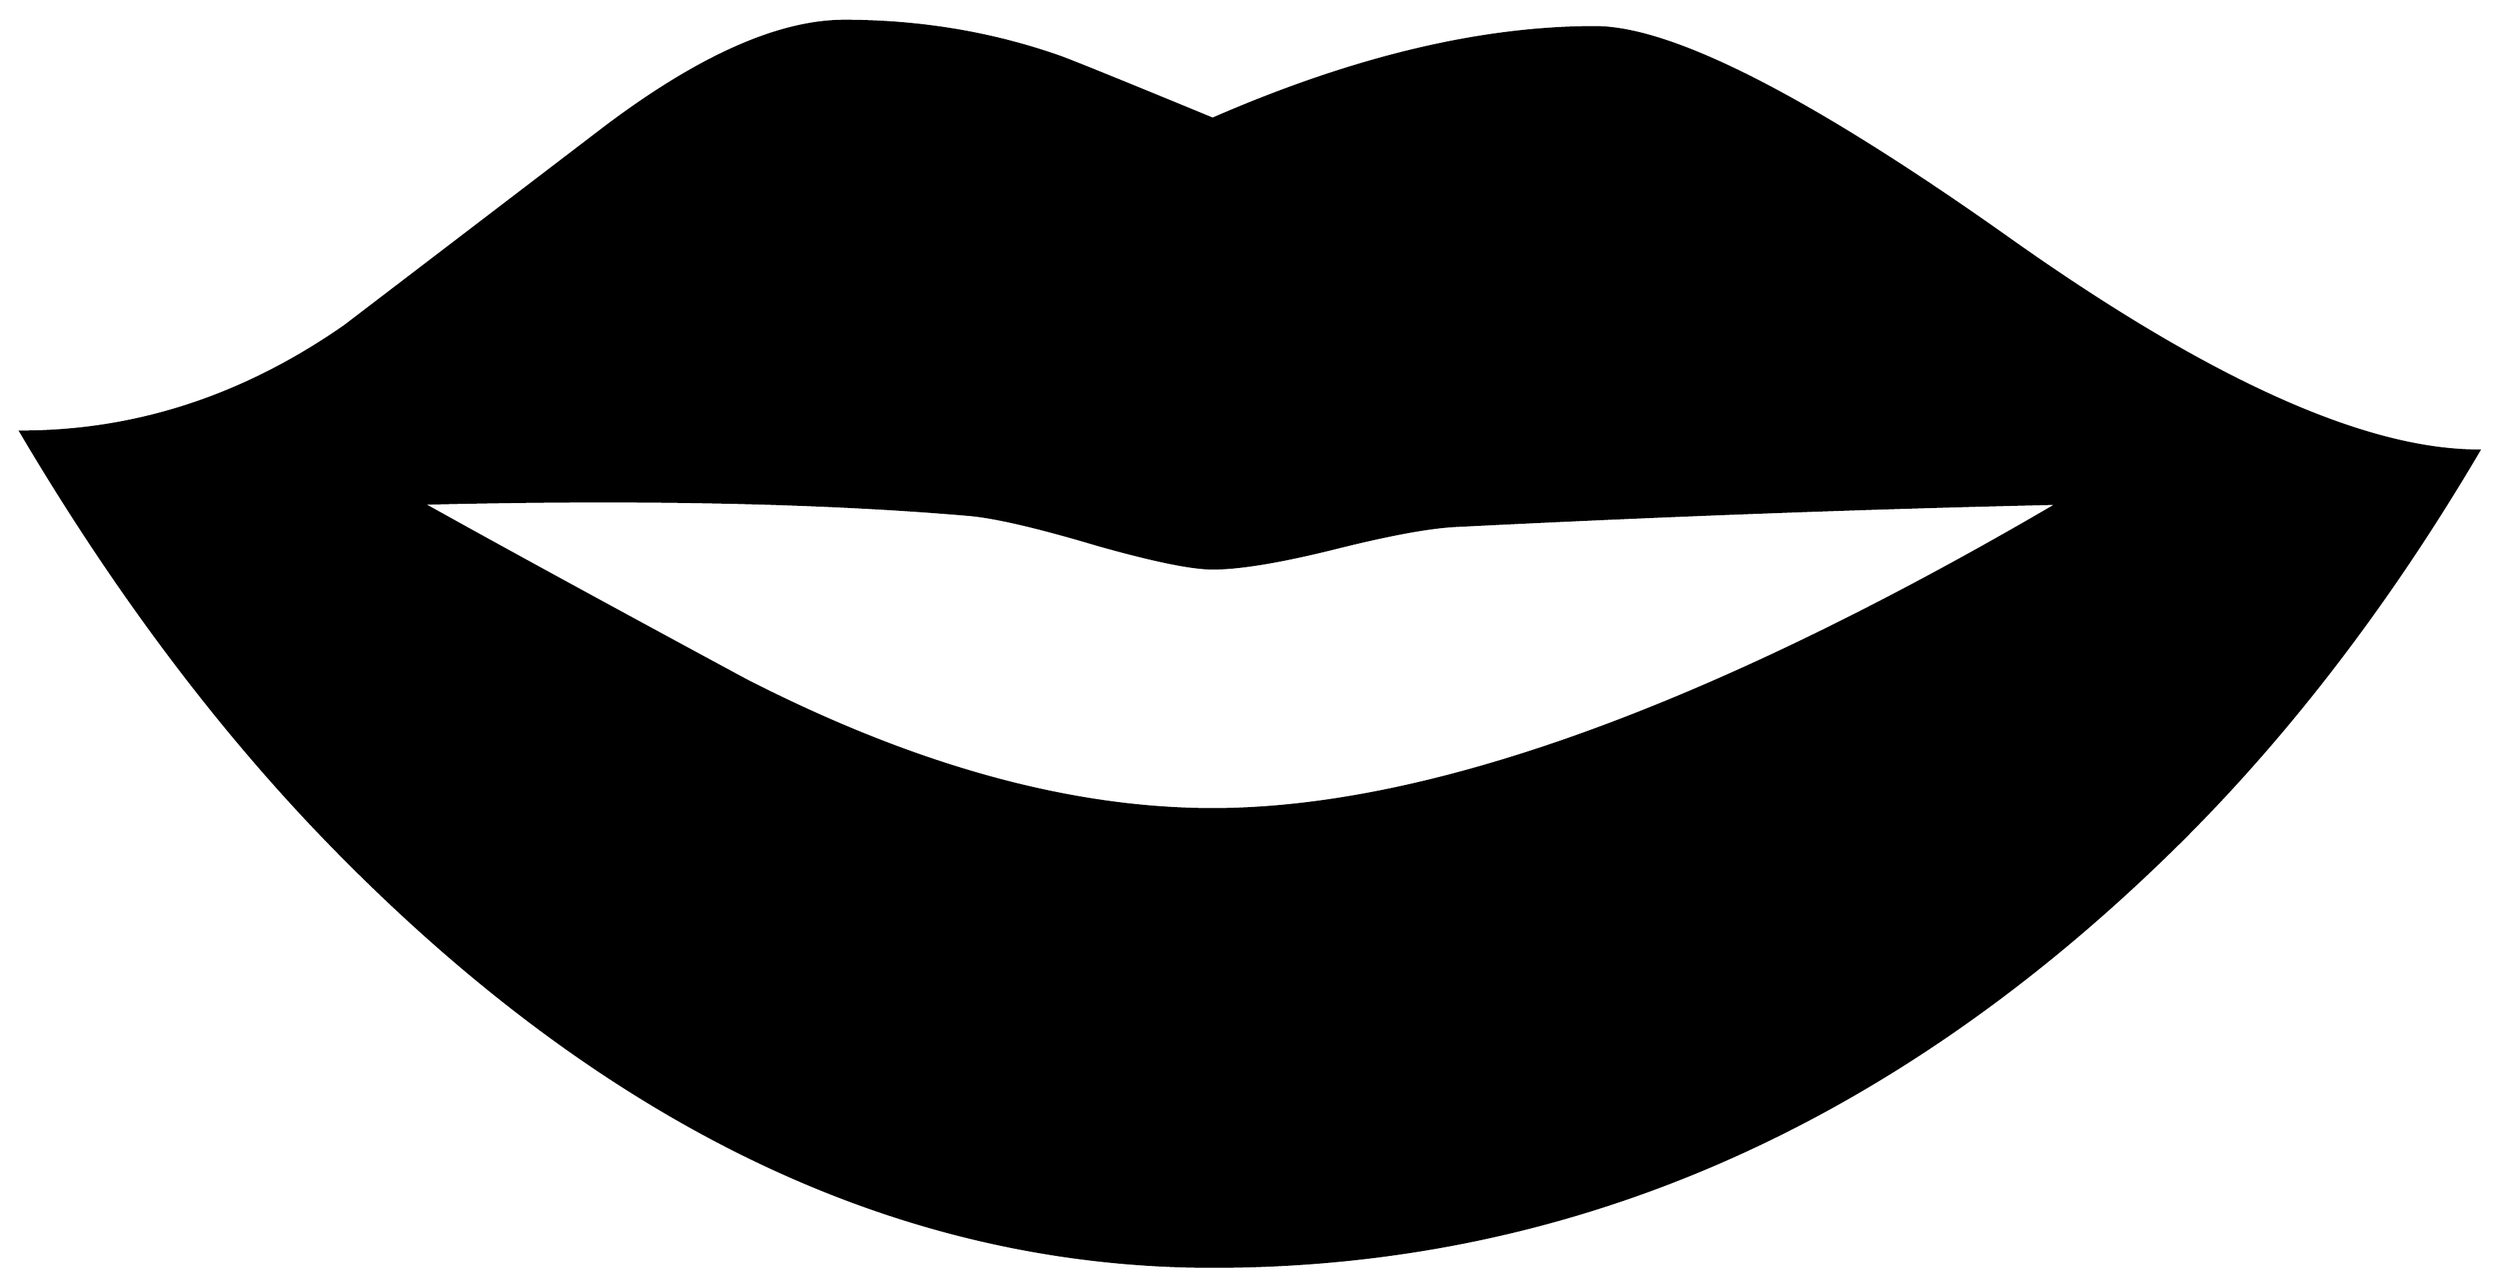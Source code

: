 


\begin{tikzpicture}[y=0.80pt, x=0.80pt, yscale=-1.0, xscale=1.0, inner sep=0pt, outer sep=0pt]
\begin{scope}[shift={(100.0,1676.0)},nonzero rule]
  \path[draw=.,fill=.,line width=1.600pt] (1800.0,-674.0) ..
    controls (1740.667,-573.333) and (1674.0,-487.333) ..
    (1600.0,-416.0) .. controls (1422.0,-244.0) and
    (1221.667,-158.0) .. (999.0,-158.0) .. controls (801.667,-158.0)
    and (616.667,-246.0) .. (444.0,-422.0) .. controls
    (372.0,-495.333) and (305.667,-583.333) .. (245.0,-686.0) ..
    controls (317.667,-686.0) and (386.0,-708.333) .. (450.0,-753.0)
    .. controls (486.667,-781.0) and (541.667,-823.0) ..
    (615.0,-879.0) .. controls (674.333,-923.667) and (724.667,-946.0)
    .. (766.0,-946.0) .. controls (814.0,-946.0) and
    (859.667,-938.333) .. (903.0,-923.0) .. controls (913.667,-919.0)
    and (945.667,-906.0) .. (999.0,-884.0) .. controls
    (1087.667,-922.667) and (1168.333,-942.0) .. (1241.0,-942.0) ..
    controls (1289.667,-942.0) and (1377.0,-897.333) ..
    (1503.0,-808.0) .. controls (1629.0,-718.667) and
    (1728.0,-674.0) .. (1800.0,-674.0) -- cycle(1535.0,-641.0)
    .. controls (1414.333,-638.333) and (1287.333,-633.667) ..
    (1154.0,-627.0) .. controls (1137.333,-626.333) and
    (1111.667,-621.667) .. (1077.0,-613.0) .. controls
    (1042.333,-604.333) and (1016.333,-600.0) .. (999.0,-600.0) ..
    controls (985.667,-600.0) and (961.333,-605.0) .. (926.0,-615.0)
    .. controls (888.0,-626.333) and (860.667,-632.667) ..
    (844.0,-634.0) .. controls (750.667,-642.0) and (635.333,-644.333)
    .. (498.0,-641.0) .. controls (543.333,-615.667) and
    (611.667,-578.333) .. (703.0,-529.0) .. controls (809.667,-474.333)
    and (908.333,-447.0) .. (999.0,-447.0) .. controls
    (1135.667,-447.0) and (1314.333,-511.667) .. (1535.0,-641.0) --
    cycle;
\end{scope}

\end{tikzpicture}

